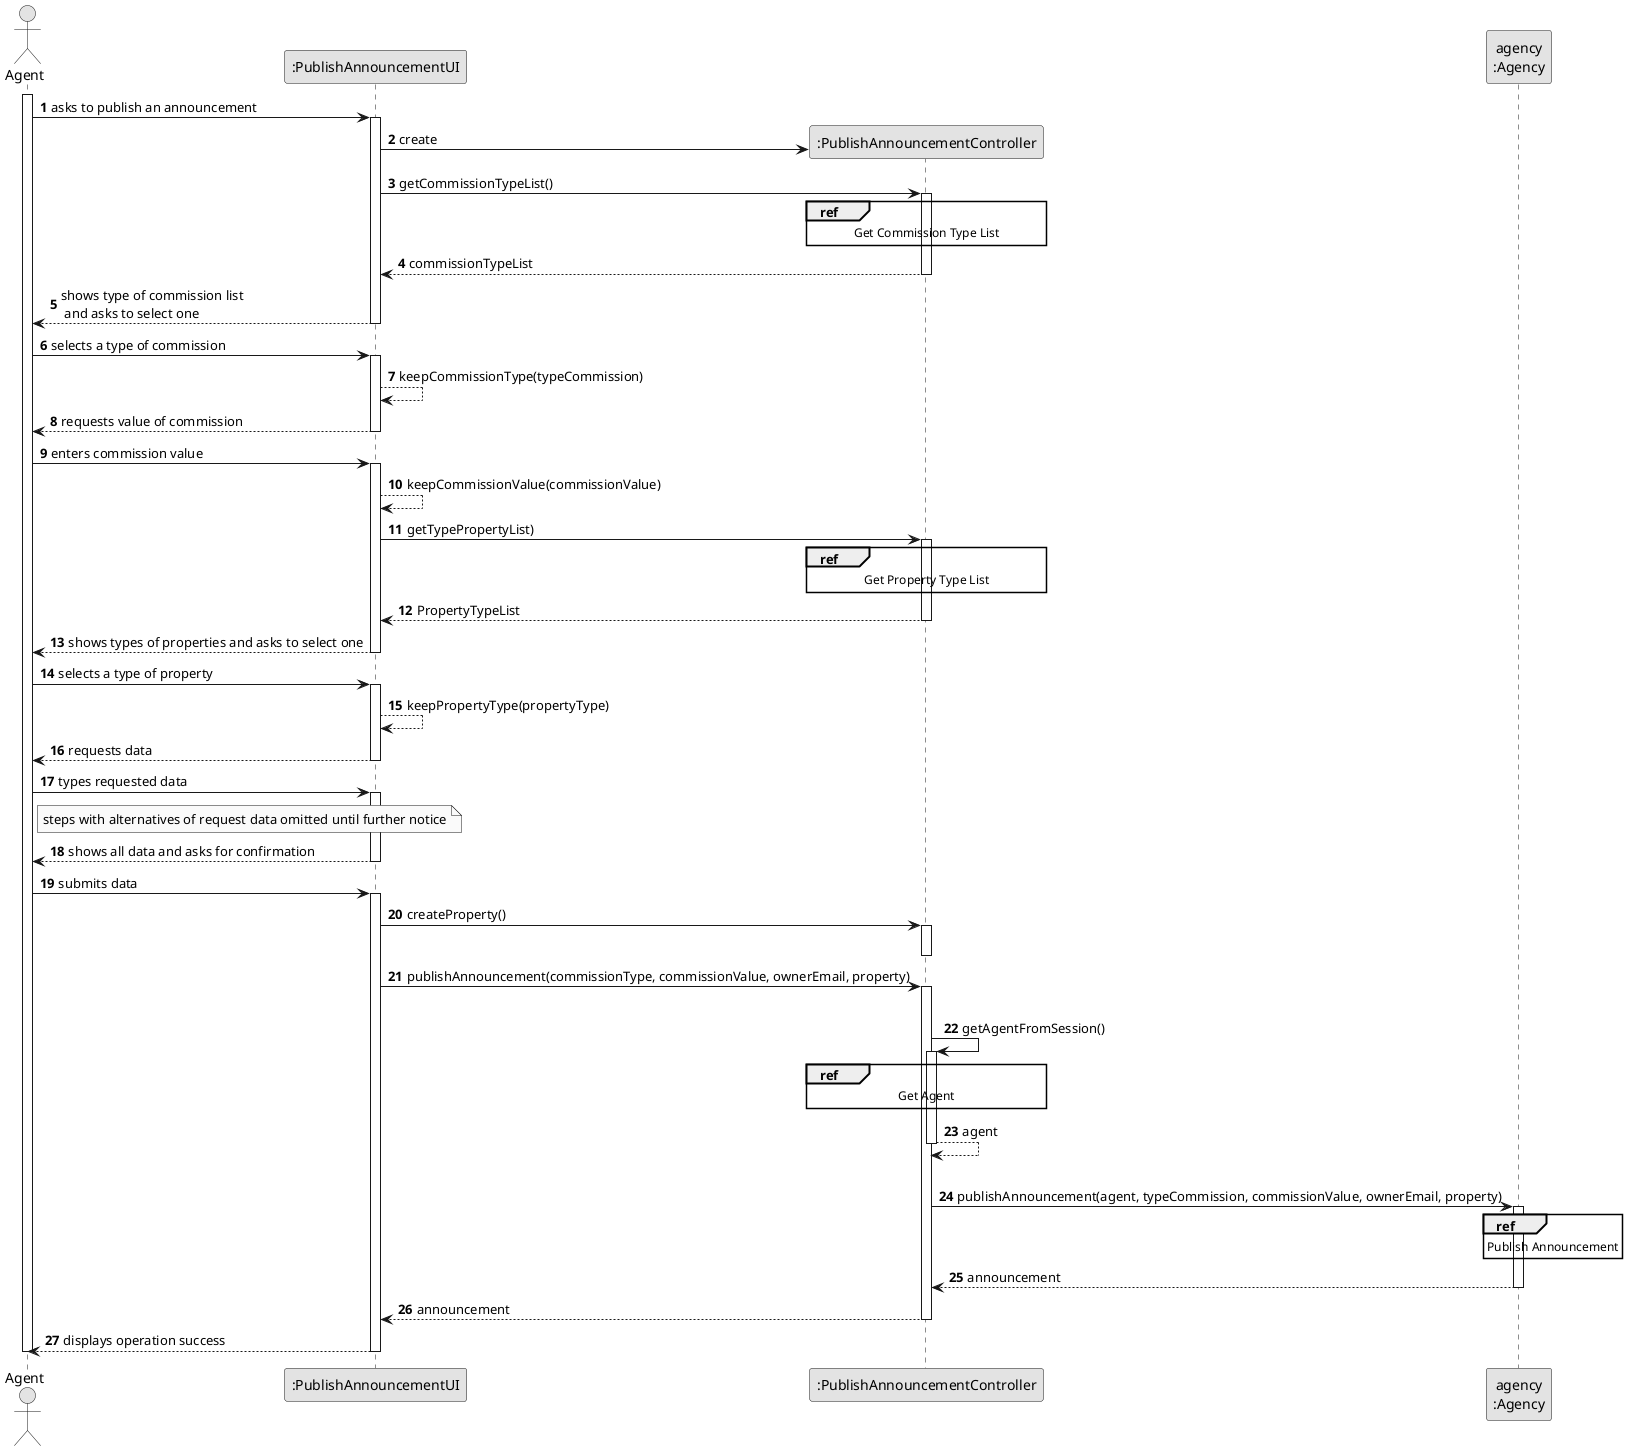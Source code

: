 @startuml
skinparam monochrome true
skinparam packageStyle rectangle
skinparam shadowing false

autonumber

'hide footbox
actor "Agent" as ADM
participant ":PublishAnnouncementUI" as UI
participant ":PublishAnnouncementController" as CTRL
participant "agency\n:Agency" as AGENCY

activate ADM

        ADM -> UI : asks to publish an announcement

        activate UI

'            UI --> ADM : requests data (reference, description,  informal \n description, technical description, duration, cost)
            'create CTRL
            UI -> CTRL** : create

            UI -> CTRL : getCommissionTypeList()

            ref over CTRL
                        Get Commission Type List
            end ref

            activate CTRL

                CTRL --> UI : commissionTypeList
            deactivate CTRL

            UI --> ADM : shows type of commission list\n and asks to select one
        deactivate UI

    ADM -> UI : selects a type of commission
    activate UI

        UI --> UI : keepCommissionType(typeCommission)

    UI --> ADM : requests value of commission
    deactivate UI

    ADM -> UI : enters commission value
    activate UI

        UI --> UI : keepCommissionValue(commissionValue)

            UI -> CTRL : getTypePropertyList)

            ref over CTRL
                        Get Property Type List
            end ref

            activate CTRL


                CTRL --> UI : PropertyTypeList
            deactivate CTRL


        UI --> ADM : shows types of properties and asks to select one
    deactivate UI

    ADM -> UI : selects a type of property
    activate UI
   UI --> UI : keepPropertyType(propertyType)

    UI --> ADM : requests data
    deactivate UI

    ADM -> UI : types requested data
    activate UI
note right of ADM: steps with alternatives of request data omitted until further notice


    UI --> ADM : shows all data and asks for confirmation
        deactivate UI

    ADM -> UI : submits data
    activate UI

        UI -> CTRL : createProperty()
        activate CTRL

        deactivate CTRL

        UI -> CTRL : publishAnnouncement(commissionType, commissionValue, ownerEmail, property)
        activate CTRL

            |||
            CTRL -> CTRL : getAgentFromSession()

                ref over CTRL
                    Get Agent
                end ref

                activate CTRL

                CTRL --> CTRL : agent
            deactivate CTRL

            |||
            CTRL -> AGENCY: publishAnnouncement(agent, typeCommission, commissionValue, ownerEmail, property)


                ref over AGENCY
                    Publish Announcement
                end ref

                activate AGENCY

            AGENCY --> CTRL: announcement
            deactivate AGENCY

            CTRL --> UI: announcement
            deactivate CTRL

            UI --> ADM: displays operation success
            deactivate UI

deactivate ADM

@enduml